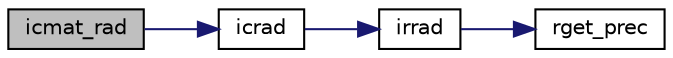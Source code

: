 digraph "icmat_rad"
{
  edge [fontname="Helvetica",fontsize="10",labelfontname="Helvetica",labelfontsize="10"];
  node [fontname="Helvetica",fontsize="10",shape=record];
  rankdir="LR";
  Node329 [label="icmat_rad",height=0.2,width=0.4,color="black", fillcolor="grey75", style="filled", fontcolor="black"];
  Node329 -> Node330 [color="midnightblue",fontsize="10",style="solid",fontname="Helvetica"];
  Node330 [label="icrad",height=0.2,width=0.4,color="black", fillcolor="white", style="filled",URL="$icmulti_8c.html#a37ad87225f4af237b55e67c6b554175f",tooltip="区間の半径 [m-r,m+r]=[x0,x1] "];
  Node330 -> Node331 [color="midnightblue",fontsize="10",style="solid",fontname="Helvetica"];
  Node331 [label="irrad",height=0.2,width=0.4,color="black", fillcolor="white", style="filled",URL="$irmulti_8c.html#a3b8efbf84f9a0f5f22f4cbdaa9834d84",tooltip="区間の半径 rad=rad([x0,x1]) "];
  Node331 -> Node332 [color="midnightblue",fontsize="10",style="solid",fontname="Helvetica"];
  Node332 [label="rget_prec",height=0.2,width=0.4,color="black", fillcolor="white", style="filled",URL="$is__rmulti_8h.html#ad9bc8d534620527dc3c46ef4c9d04442",tooltip="rmulti型の浮動小数点数の精度(ビット数)を取得. "];
}
